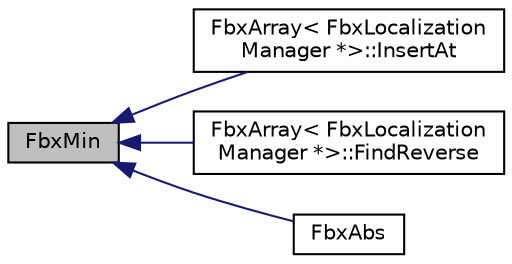 digraph "FbxMin"
{
  edge [fontname="Helvetica",fontsize="10",labelfontname="Helvetica",labelfontsize="10"];
  node [fontname="Helvetica",fontsize="10",shape=record];
  rankdir="LR";
  Node32 [label="FbxMin",height=0.2,width=0.4,color="black", fillcolor="grey75", style="filled", fontcolor="black"];
  Node32 -> Node33 [dir="back",color="midnightblue",fontsize="10",style="solid",fontname="Helvetica"];
  Node33 [label="FbxArray\< FbxLocalization\lManager *\>::InsertAt",height=0.2,width=0.4,color="black", fillcolor="white", style="filled",URL="$class_fbx_array.html#a6472793a9542877d9179f729f09521a8"];
  Node32 -> Node34 [dir="back",color="midnightblue",fontsize="10",style="solid",fontname="Helvetica"];
  Node34 [label="FbxArray\< FbxLocalization\lManager *\>::FindReverse",height=0.2,width=0.4,color="black", fillcolor="white", style="filled",URL="$class_fbx_array.html#ae2dc6ac4c90e3a0724787cec5ebdeb05"];
  Node32 -> Node35 [dir="back",color="midnightblue",fontsize="10",style="solid",fontname="Helvetica"];
  Node35 [label="FbxAbs",height=0.2,width=0.4,color="black", fillcolor="white", style="filled",URL="$fbxmath_8h.html#aa77f86f3f703ffdfea7de670390adc30"];
}
